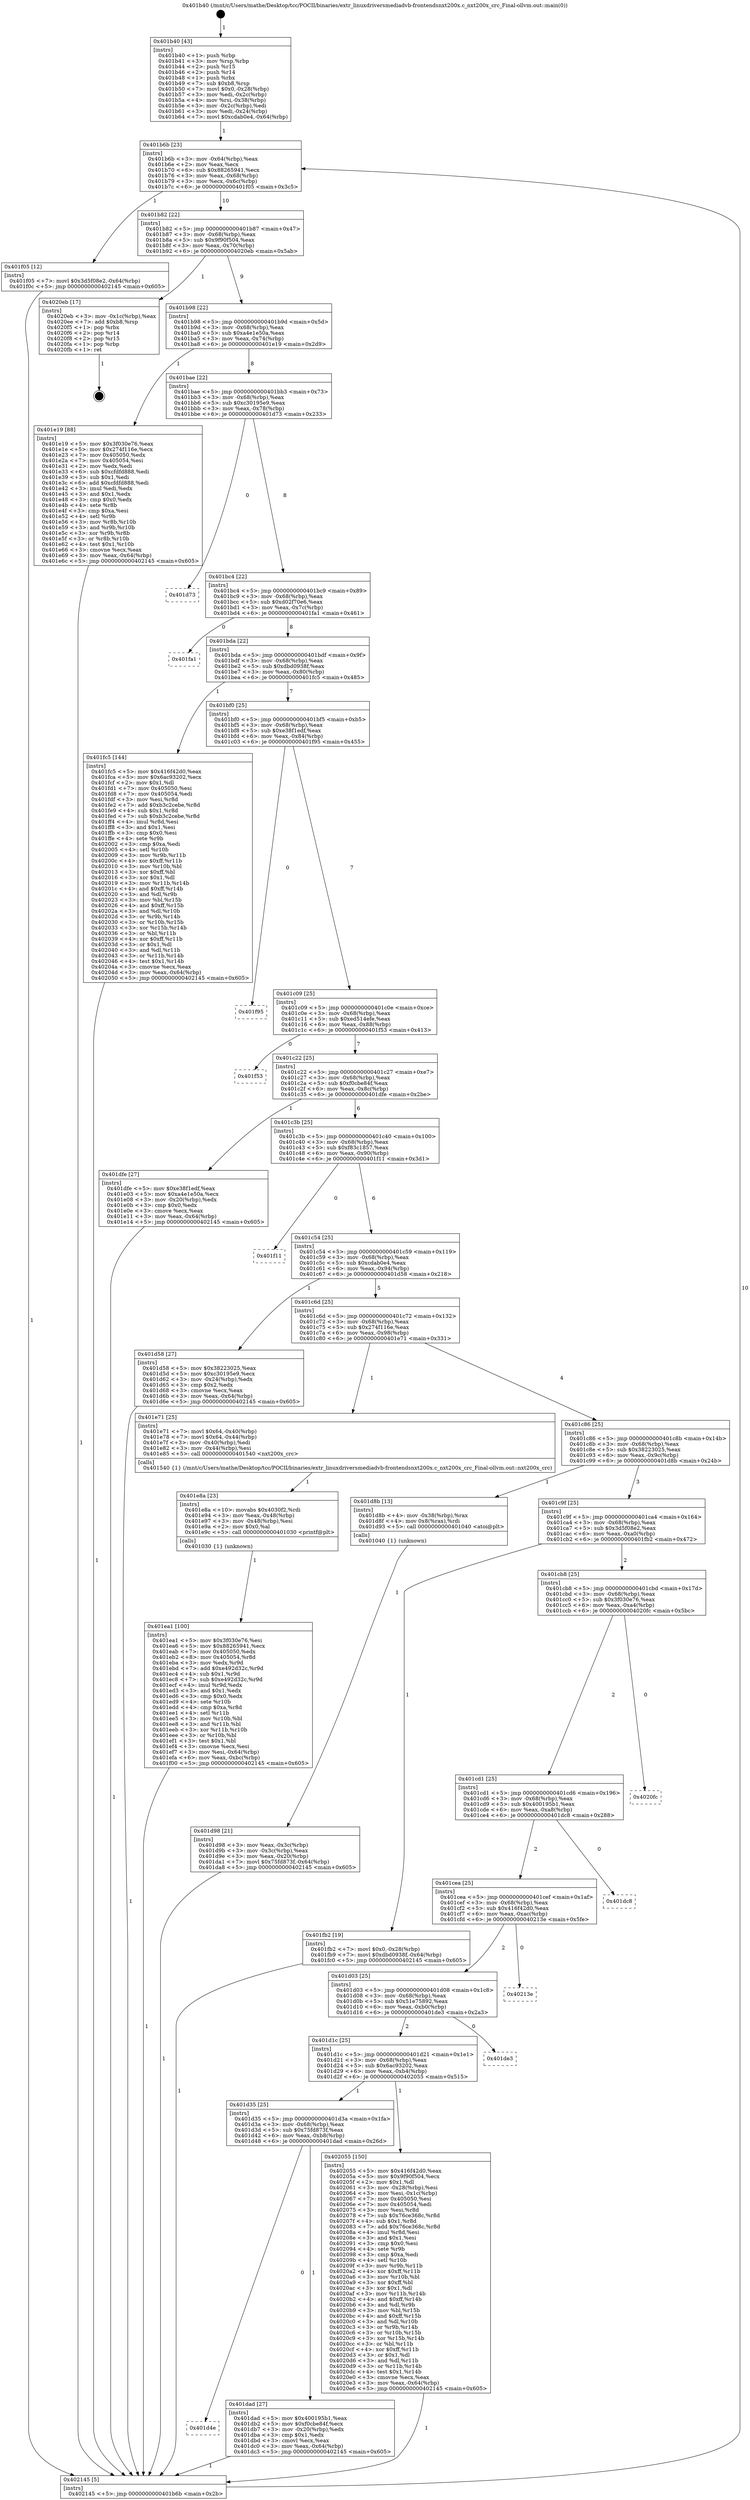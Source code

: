 digraph "0x401b40" {
  label = "0x401b40 (/mnt/c/Users/mathe/Desktop/tcc/POCII/binaries/extr_linuxdriversmediadvb-frontendsnxt200x.c_nxt200x_crc_Final-ollvm.out::main(0))"
  labelloc = "t"
  node[shape=record]

  Entry [label="",width=0.3,height=0.3,shape=circle,fillcolor=black,style=filled]
  "0x401b6b" [label="{
     0x401b6b [23]\l
     | [instrs]\l
     &nbsp;&nbsp;0x401b6b \<+3\>: mov -0x64(%rbp),%eax\l
     &nbsp;&nbsp;0x401b6e \<+2\>: mov %eax,%ecx\l
     &nbsp;&nbsp;0x401b70 \<+6\>: sub $0x88265941,%ecx\l
     &nbsp;&nbsp;0x401b76 \<+3\>: mov %eax,-0x68(%rbp)\l
     &nbsp;&nbsp;0x401b79 \<+3\>: mov %ecx,-0x6c(%rbp)\l
     &nbsp;&nbsp;0x401b7c \<+6\>: je 0000000000401f05 \<main+0x3c5\>\l
  }"]
  "0x401f05" [label="{
     0x401f05 [12]\l
     | [instrs]\l
     &nbsp;&nbsp;0x401f05 \<+7\>: movl $0x3d5f08e2,-0x64(%rbp)\l
     &nbsp;&nbsp;0x401f0c \<+5\>: jmp 0000000000402145 \<main+0x605\>\l
  }"]
  "0x401b82" [label="{
     0x401b82 [22]\l
     | [instrs]\l
     &nbsp;&nbsp;0x401b82 \<+5\>: jmp 0000000000401b87 \<main+0x47\>\l
     &nbsp;&nbsp;0x401b87 \<+3\>: mov -0x68(%rbp),%eax\l
     &nbsp;&nbsp;0x401b8a \<+5\>: sub $0x9f90f504,%eax\l
     &nbsp;&nbsp;0x401b8f \<+3\>: mov %eax,-0x70(%rbp)\l
     &nbsp;&nbsp;0x401b92 \<+6\>: je 00000000004020eb \<main+0x5ab\>\l
  }"]
  Exit [label="",width=0.3,height=0.3,shape=circle,fillcolor=black,style=filled,peripheries=2]
  "0x4020eb" [label="{
     0x4020eb [17]\l
     | [instrs]\l
     &nbsp;&nbsp;0x4020eb \<+3\>: mov -0x1c(%rbp),%eax\l
     &nbsp;&nbsp;0x4020ee \<+7\>: add $0xb8,%rsp\l
     &nbsp;&nbsp;0x4020f5 \<+1\>: pop %rbx\l
     &nbsp;&nbsp;0x4020f6 \<+2\>: pop %r14\l
     &nbsp;&nbsp;0x4020f8 \<+2\>: pop %r15\l
     &nbsp;&nbsp;0x4020fa \<+1\>: pop %rbp\l
     &nbsp;&nbsp;0x4020fb \<+1\>: ret\l
  }"]
  "0x401b98" [label="{
     0x401b98 [22]\l
     | [instrs]\l
     &nbsp;&nbsp;0x401b98 \<+5\>: jmp 0000000000401b9d \<main+0x5d\>\l
     &nbsp;&nbsp;0x401b9d \<+3\>: mov -0x68(%rbp),%eax\l
     &nbsp;&nbsp;0x401ba0 \<+5\>: sub $0xa4e1e50a,%eax\l
     &nbsp;&nbsp;0x401ba5 \<+3\>: mov %eax,-0x74(%rbp)\l
     &nbsp;&nbsp;0x401ba8 \<+6\>: je 0000000000401e19 \<main+0x2d9\>\l
  }"]
  "0x401ea1" [label="{
     0x401ea1 [100]\l
     | [instrs]\l
     &nbsp;&nbsp;0x401ea1 \<+5\>: mov $0x3f030e76,%esi\l
     &nbsp;&nbsp;0x401ea6 \<+5\>: mov $0x88265941,%ecx\l
     &nbsp;&nbsp;0x401eab \<+7\>: mov 0x405050,%edx\l
     &nbsp;&nbsp;0x401eb2 \<+8\>: mov 0x405054,%r8d\l
     &nbsp;&nbsp;0x401eba \<+3\>: mov %edx,%r9d\l
     &nbsp;&nbsp;0x401ebd \<+7\>: add $0xe492d32c,%r9d\l
     &nbsp;&nbsp;0x401ec4 \<+4\>: sub $0x1,%r9d\l
     &nbsp;&nbsp;0x401ec8 \<+7\>: sub $0xe492d32c,%r9d\l
     &nbsp;&nbsp;0x401ecf \<+4\>: imul %r9d,%edx\l
     &nbsp;&nbsp;0x401ed3 \<+3\>: and $0x1,%edx\l
     &nbsp;&nbsp;0x401ed6 \<+3\>: cmp $0x0,%edx\l
     &nbsp;&nbsp;0x401ed9 \<+4\>: sete %r10b\l
     &nbsp;&nbsp;0x401edd \<+4\>: cmp $0xa,%r8d\l
     &nbsp;&nbsp;0x401ee1 \<+4\>: setl %r11b\l
     &nbsp;&nbsp;0x401ee5 \<+3\>: mov %r10b,%bl\l
     &nbsp;&nbsp;0x401ee8 \<+3\>: and %r11b,%bl\l
     &nbsp;&nbsp;0x401eeb \<+3\>: xor %r11b,%r10b\l
     &nbsp;&nbsp;0x401eee \<+3\>: or %r10b,%bl\l
     &nbsp;&nbsp;0x401ef1 \<+3\>: test $0x1,%bl\l
     &nbsp;&nbsp;0x401ef4 \<+3\>: cmovne %ecx,%esi\l
     &nbsp;&nbsp;0x401ef7 \<+3\>: mov %esi,-0x64(%rbp)\l
     &nbsp;&nbsp;0x401efa \<+6\>: mov %eax,-0xbc(%rbp)\l
     &nbsp;&nbsp;0x401f00 \<+5\>: jmp 0000000000402145 \<main+0x605\>\l
  }"]
  "0x401e19" [label="{
     0x401e19 [88]\l
     | [instrs]\l
     &nbsp;&nbsp;0x401e19 \<+5\>: mov $0x3f030e76,%eax\l
     &nbsp;&nbsp;0x401e1e \<+5\>: mov $0x274f116e,%ecx\l
     &nbsp;&nbsp;0x401e23 \<+7\>: mov 0x405050,%edx\l
     &nbsp;&nbsp;0x401e2a \<+7\>: mov 0x405054,%esi\l
     &nbsp;&nbsp;0x401e31 \<+2\>: mov %edx,%edi\l
     &nbsp;&nbsp;0x401e33 \<+6\>: sub $0xcfdfd888,%edi\l
     &nbsp;&nbsp;0x401e39 \<+3\>: sub $0x1,%edi\l
     &nbsp;&nbsp;0x401e3c \<+6\>: add $0xcfdfd888,%edi\l
     &nbsp;&nbsp;0x401e42 \<+3\>: imul %edi,%edx\l
     &nbsp;&nbsp;0x401e45 \<+3\>: and $0x1,%edx\l
     &nbsp;&nbsp;0x401e48 \<+3\>: cmp $0x0,%edx\l
     &nbsp;&nbsp;0x401e4b \<+4\>: sete %r8b\l
     &nbsp;&nbsp;0x401e4f \<+3\>: cmp $0xa,%esi\l
     &nbsp;&nbsp;0x401e52 \<+4\>: setl %r9b\l
     &nbsp;&nbsp;0x401e56 \<+3\>: mov %r8b,%r10b\l
     &nbsp;&nbsp;0x401e59 \<+3\>: and %r9b,%r10b\l
     &nbsp;&nbsp;0x401e5c \<+3\>: xor %r9b,%r8b\l
     &nbsp;&nbsp;0x401e5f \<+3\>: or %r8b,%r10b\l
     &nbsp;&nbsp;0x401e62 \<+4\>: test $0x1,%r10b\l
     &nbsp;&nbsp;0x401e66 \<+3\>: cmovne %ecx,%eax\l
     &nbsp;&nbsp;0x401e69 \<+3\>: mov %eax,-0x64(%rbp)\l
     &nbsp;&nbsp;0x401e6c \<+5\>: jmp 0000000000402145 \<main+0x605\>\l
  }"]
  "0x401bae" [label="{
     0x401bae [22]\l
     | [instrs]\l
     &nbsp;&nbsp;0x401bae \<+5\>: jmp 0000000000401bb3 \<main+0x73\>\l
     &nbsp;&nbsp;0x401bb3 \<+3\>: mov -0x68(%rbp),%eax\l
     &nbsp;&nbsp;0x401bb6 \<+5\>: sub $0xc30195e9,%eax\l
     &nbsp;&nbsp;0x401bbb \<+3\>: mov %eax,-0x78(%rbp)\l
     &nbsp;&nbsp;0x401bbe \<+6\>: je 0000000000401d73 \<main+0x233\>\l
  }"]
  "0x401e8a" [label="{
     0x401e8a [23]\l
     | [instrs]\l
     &nbsp;&nbsp;0x401e8a \<+10\>: movabs $0x4030f2,%rdi\l
     &nbsp;&nbsp;0x401e94 \<+3\>: mov %eax,-0x48(%rbp)\l
     &nbsp;&nbsp;0x401e97 \<+3\>: mov -0x48(%rbp),%esi\l
     &nbsp;&nbsp;0x401e9a \<+2\>: mov $0x0,%al\l
     &nbsp;&nbsp;0x401e9c \<+5\>: call 0000000000401030 \<printf@plt\>\l
     | [calls]\l
     &nbsp;&nbsp;0x401030 \{1\} (unknown)\l
  }"]
  "0x401d73" [label="{
     0x401d73\l
  }", style=dashed]
  "0x401bc4" [label="{
     0x401bc4 [22]\l
     | [instrs]\l
     &nbsp;&nbsp;0x401bc4 \<+5\>: jmp 0000000000401bc9 \<main+0x89\>\l
     &nbsp;&nbsp;0x401bc9 \<+3\>: mov -0x68(%rbp),%eax\l
     &nbsp;&nbsp;0x401bcc \<+5\>: sub $0xd02f70e6,%eax\l
     &nbsp;&nbsp;0x401bd1 \<+3\>: mov %eax,-0x7c(%rbp)\l
     &nbsp;&nbsp;0x401bd4 \<+6\>: je 0000000000401fa1 \<main+0x461\>\l
  }"]
  "0x401d4e" [label="{
     0x401d4e\l
  }", style=dashed]
  "0x401fa1" [label="{
     0x401fa1\l
  }", style=dashed]
  "0x401bda" [label="{
     0x401bda [22]\l
     | [instrs]\l
     &nbsp;&nbsp;0x401bda \<+5\>: jmp 0000000000401bdf \<main+0x9f\>\l
     &nbsp;&nbsp;0x401bdf \<+3\>: mov -0x68(%rbp),%eax\l
     &nbsp;&nbsp;0x401be2 \<+5\>: sub $0xdbd0938f,%eax\l
     &nbsp;&nbsp;0x401be7 \<+3\>: mov %eax,-0x80(%rbp)\l
     &nbsp;&nbsp;0x401bea \<+6\>: je 0000000000401fc5 \<main+0x485\>\l
  }"]
  "0x401dad" [label="{
     0x401dad [27]\l
     | [instrs]\l
     &nbsp;&nbsp;0x401dad \<+5\>: mov $0x400195b1,%eax\l
     &nbsp;&nbsp;0x401db2 \<+5\>: mov $0xf0cbe84f,%ecx\l
     &nbsp;&nbsp;0x401db7 \<+3\>: mov -0x20(%rbp),%edx\l
     &nbsp;&nbsp;0x401dba \<+3\>: cmp $0x1,%edx\l
     &nbsp;&nbsp;0x401dbd \<+3\>: cmovl %ecx,%eax\l
     &nbsp;&nbsp;0x401dc0 \<+3\>: mov %eax,-0x64(%rbp)\l
     &nbsp;&nbsp;0x401dc3 \<+5\>: jmp 0000000000402145 \<main+0x605\>\l
  }"]
  "0x401fc5" [label="{
     0x401fc5 [144]\l
     | [instrs]\l
     &nbsp;&nbsp;0x401fc5 \<+5\>: mov $0x416f42d0,%eax\l
     &nbsp;&nbsp;0x401fca \<+5\>: mov $0x6ac93202,%ecx\l
     &nbsp;&nbsp;0x401fcf \<+2\>: mov $0x1,%dl\l
     &nbsp;&nbsp;0x401fd1 \<+7\>: mov 0x405050,%esi\l
     &nbsp;&nbsp;0x401fd8 \<+7\>: mov 0x405054,%edi\l
     &nbsp;&nbsp;0x401fdf \<+3\>: mov %esi,%r8d\l
     &nbsp;&nbsp;0x401fe2 \<+7\>: add $0xb3c2cebe,%r8d\l
     &nbsp;&nbsp;0x401fe9 \<+4\>: sub $0x1,%r8d\l
     &nbsp;&nbsp;0x401fed \<+7\>: sub $0xb3c2cebe,%r8d\l
     &nbsp;&nbsp;0x401ff4 \<+4\>: imul %r8d,%esi\l
     &nbsp;&nbsp;0x401ff8 \<+3\>: and $0x1,%esi\l
     &nbsp;&nbsp;0x401ffb \<+3\>: cmp $0x0,%esi\l
     &nbsp;&nbsp;0x401ffe \<+4\>: sete %r9b\l
     &nbsp;&nbsp;0x402002 \<+3\>: cmp $0xa,%edi\l
     &nbsp;&nbsp;0x402005 \<+4\>: setl %r10b\l
     &nbsp;&nbsp;0x402009 \<+3\>: mov %r9b,%r11b\l
     &nbsp;&nbsp;0x40200c \<+4\>: xor $0xff,%r11b\l
     &nbsp;&nbsp;0x402010 \<+3\>: mov %r10b,%bl\l
     &nbsp;&nbsp;0x402013 \<+3\>: xor $0xff,%bl\l
     &nbsp;&nbsp;0x402016 \<+3\>: xor $0x1,%dl\l
     &nbsp;&nbsp;0x402019 \<+3\>: mov %r11b,%r14b\l
     &nbsp;&nbsp;0x40201c \<+4\>: and $0xff,%r14b\l
     &nbsp;&nbsp;0x402020 \<+3\>: and %dl,%r9b\l
     &nbsp;&nbsp;0x402023 \<+3\>: mov %bl,%r15b\l
     &nbsp;&nbsp;0x402026 \<+4\>: and $0xff,%r15b\l
     &nbsp;&nbsp;0x40202a \<+3\>: and %dl,%r10b\l
     &nbsp;&nbsp;0x40202d \<+3\>: or %r9b,%r14b\l
     &nbsp;&nbsp;0x402030 \<+3\>: or %r10b,%r15b\l
     &nbsp;&nbsp;0x402033 \<+3\>: xor %r15b,%r14b\l
     &nbsp;&nbsp;0x402036 \<+3\>: or %bl,%r11b\l
     &nbsp;&nbsp;0x402039 \<+4\>: xor $0xff,%r11b\l
     &nbsp;&nbsp;0x40203d \<+3\>: or $0x1,%dl\l
     &nbsp;&nbsp;0x402040 \<+3\>: and %dl,%r11b\l
     &nbsp;&nbsp;0x402043 \<+3\>: or %r11b,%r14b\l
     &nbsp;&nbsp;0x402046 \<+4\>: test $0x1,%r14b\l
     &nbsp;&nbsp;0x40204a \<+3\>: cmovne %ecx,%eax\l
     &nbsp;&nbsp;0x40204d \<+3\>: mov %eax,-0x64(%rbp)\l
     &nbsp;&nbsp;0x402050 \<+5\>: jmp 0000000000402145 \<main+0x605\>\l
  }"]
  "0x401bf0" [label="{
     0x401bf0 [25]\l
     | [instrs]\l
     &nbsp;&nbsp;0x401bf0 \<+5\>: jmp 0000000000401bf5 \<main+0xb5\>\l
     &nbsp;&nbsp;0x401bf5 \<+3\>: mov -0x68(%rbp),%eax\l
     &nbsp;&nbsp;0x401bf8 \<+5\>: sub $0xe38f1edf,%eax\l
     &nbsp;&nbsp;0x401bfd \<+6\>: mov %eax,-0x84(%rbp)\l
     &nbsp;&nbsp;0x401c03 \<+6\>: je 0000000000401f95 \<main+0x455\>\l
  }"]
  "0x401d35" [label="{
     0x401d35 [25]\l
     | [instrs]\l
     &nbsp;&nbsp;0x401d35 \<+5\>: jmp 0000000000401d3a \<main+0x1fa\>\l
     &nbsp;&nbsp;0x401d3a \<+3\>: mov -0x68(%rbp),%eax\l
     &nbsp;&nbsp;0x401d3d \<+5\>: sub $0x75fd873f,%eax\l
     &nbsp;&nbsp;0x401d42 \<+6\>: mov %eax,-0xb8(%rbp)\l
     &nbsp;&nbsp;0x401d48 \<+6\>: je 0000000000401dad \<main+0x26d\>\l
  }"]
  "0x401f95" [label="{
     0x401f95\l
  }", style=dashed]
  "0x401c09" [label="{
     0x401c09 [25]\l
     | [instrs]\l
     &nbsp;&nbsp;0x401c09 \<+5\>: jmp 0000000000401c0e \<main+0xce\>\l
     &nbsp;&nbsp;0x401c0e \<+3\>: mov -0x68(%rbp),%eax\l
     &nbsp;&nbsp;0x401c11 \<+5\>: sub $0xed514efe,%eax\l
     &nbsp;&nbsp;0x401c16 \<+6\>: mov %eax,-0x88(%rbp)\l
     &nbsp;&nbsp;0x401c1c \<+6\>: je 0000000000401f53 \<main+0x413\>\l
  }"]
  "0x402055" [label="{
     0x402055 [150]\l
     | [instrs]\l
     &nbsp;&nbsp;0x402055 \<+5\>: mov $0x416f42d0,%eax\l
     &nbsp;&nbsp;0x40205a \<+5\>: mov $0x9f90f504,%ecx\l
     &nbsp;&nbsp;0x40205f \<+2\>: mov $0x1,%dl\l
     &nbsp;&nbsp;0x402061 \<+3\>: mov -0x28(%rbp),%esi\l
     &nbsp;&nbsp;0x402064 \<+3\>: mov %esi,-0x1c(%rbp)\l
     &nbsp;&nbsp;0x402067 \<+7\>: mov 0x405050,%esi\l
     &nbsp;&nbsp;0x40206e \<+7\>: mov 0x405054,%edi\l
     &nbsp;&nbsp;0x402075 \<+3\>: mov %esi,%r8d\l
     &nbsp;&nbsp;0x402078 \<+7\>: sub $0x76ce368c,%r8d\l
     &nbsp;&nbsp;0x40207f \<+4\>: sub $0x1,%r8d\l
     &nbsp;&nbsp;0x402083 \<+7\>: add $0x76ce368c,%r8d\l
     &nbsp;&nbsp;0x40208a \<+4\>: imul %r8d,%esi\l
     &nbsp;&nbsp;0x40208e \<+3\>: and $0x1,%esi\l
     &nbsp;&nbsp;0x402091 \<+3\>: cmp $0x0,%esi\l
     &nbsp;&nbsp;0x402094 \<+4\>: sete %r9b\l
     &nbsp;&nbsp;0x402098 \<+3\>: cmp $0xa,%edi\l
     &nbsp;&nbsp;0x40209b \<+4\>: setl %r10b\l
     &nbsp;&nbsp;0x40209f \<+3\>: mov %r9b,%r11b\l
     &nbsp;&nbsp;0x4020a2 \<+4\>: xor $0xff,%r11b\l
     &nbsp;&nbsp;0x4020a6 \<+3\>: mov %r10b,%bl\l
     &nbsp;&nbsp;0x4020a9 \<+3\>: xor $0xff,%bl\l
     &nbsp;&nbsp;0x4020ac \<+3\>: xor $0x1,%dl\l
     &nbsp;&nbsp;0x4020af \<+3\>: mov %r11b,%r14b\l
     &nbsp;&nbsp;0x4020b2 \<+4\>: and $0xff,%r14b\l
     &nbsp;&nbsp;0x4020b6 \<+3\>: and %dl,%r9b\l
     &nbsp;&nbsp;0x4020b9 \<+3\>: mov %bl,%r15b\l
     &nbsp;&nbsp;0x4020bc \<+4\>: and $0xff,%r15b\l
     &nbsp;&nbsp;0x4020c0 \<+3\>: and %dl,%r10b\l
     &nbsp;&nbsp;0x4020c3 \<+3\>: or %r9b,%r14b\l
     &nbsp;&nbsp;0x4020c6 \<+3\>: or %r10b,%r15b\l
     &nbsp;&nbsp;0x4020c9 \<+3\>: xor %r15b,%r14b\l
     &nbsp;&nbsp;0x4020cc \<+3\>: or %bl,%r11b\l
     &nbsp;&nbsp;0x4020cf \<+4\>: xor $0xff,%r11b\l
     &nbsp;&nbsp;0x4020d3 \<+3\>: or $0x1,%dl\l
     &nbsp;&nbsp;0x4020d6 \<+3\>: and %dl,%r11b\l
     &nbsp;&nbsp;0x4020d9 \<+3\>: or %r11b,%r14b\l
     &nbsp;&nbsp;0x4020dc \<+4\>: test $0x1,%r14b\l
     &nbsp;&nbsp;0x4020e0 \<+3\>: cmovne %ecx,%eax\l
     &nbsp;&nbsp;0x4020e3 \<+3\>: mov %eax,-0x64(%rbp)\l
     &nbsp;&nbsp;0x4020e6 \<+5\>: jmp 0000000000402145 \<main+0x605\>\l
  }"]
  "0x401f53" [label="{
     0x401f53\l
  }", style=dashed]
  "0x401c22" [label="{
     0x401c22 [25]\l
     | [instrs]\l
     &nbsp;&nbsp;0x401c22 \<+5\>: jmp 0000000000401c27 \<main+0xe7\>\l
     &nbsp;&nbsp;0x401c27 \<+3\>: mov -0x68(%rbp),%eax\l
     &nbsp;&nbsp;0x401c2a \<+5\>: sub $0xf0cbe84f,%eax\l
     &nbsp;&nbsp;0x401c2f \<+6\>: mov %eax,-0x8c(%rbp)\l
     &nbsp;&nbsp;0x401c35 \<+6\>: je 0000000000401dfe \<main+0x2be\>\l
  }"]
  "0x401d1c" [label="{
     0x401d1c [25]\l
     | [instrs]\l
     &nbsp;&nbsp;0x401d1c \<+5\>: jmp 0000000000401d21 \<main+0x1e1\>\l
     &nbsp;&nbsp;0x401d21 \<+3\>: mov -0x68(%rbp),%eax\l
     &nbsp;&nbsp;0x401d24 \<+5\>: sub $0x6ac93202,%eax\l
     &nbsp;&nbsp;0x401d29 \<+6\>: mov %eax,-0xb4(%rbp)\l
     &nbsp;&nbsp;0x401d2f \<+6\>: je 0000000000402055 \<main+0x515\>\l
  }"]
  "0x401dfe" [label="{
     0x401dfe [27]\l
     | [instrs]\l
     &nbsp;&nbsp;0x401dfe \<+5\>: mov $0xe38f1edf,%eax\l
     &nbsp;&nbsp;0x401e03 \<+5\>: mov $0xa4e1e50a,%ecx\l
     &nbsp;&nbsp;0x401e08 \<+3\>: mov -0x20(%rbp),%edx\l
     &nbsp;&nbsp;0x401e0b \<+3\>: cmp $0x0,%edx\l
     &nbsp;&nbsp;0x401e0e \<+3\>: cmove %ecx,%eax\l
     &nbsp;&nbsp;0x401e11 \<+3\>: mov %eax,-0x64(%rbp)\l
     &nbsp;&nbsp;0x401e14 \<+5\>: jmp 0000000000402145 \<main+0x605\>\l
  }"]
  "0x401c3b" [label="{
     0x401c3b [25]\l
     | [instrs]\l
     &nbsp;&nbsp;0x401c3b \<+5\>: jmp 0000000000401c40 \<main+0x100\>\l
     &nbsp;&nbsp;0x401c40 \<+3\>: mov -0x68(%rbp),%eax\l
     &nbsp;&nbsp;0x401c43 \<+5\>: sub $0xf83c1857,%eax\l
     &nbsp;&nbsp;0x401c48 \<+6\>: mov %eax,-0x90(%rbp)\l
     &nbsp;&nbsp;0x401c4e \<+6\>: je 0000000000401f11 \<main+0x3d1\>\l
  }"]
  "0x401de3" [label="{
     0x401de3\l
  }", style=dashed]
  "0x401f11" [label="{
     0x401f11\l
  }", style=dashed]
  "0x401c54" [label="{
     0x401c54 [25]\l
     | [instrs]\l
     &nbsp;&nbsp;0x401c54 \<+5\>: jmp 0000000000401c59 \<main+0x119\>\l
     &nbsp;&nbsp;0x401c59 \<+3\>: mov -0x68(%rbp),%eax\l
     &nbsp;&nbsp;0x401c5c \<+5\>: sub $0xcdab0e4,%eax\l
     &nbsp;&nbsp;0x401c61 \<+6\>: mov %eax,-0x94(%rbp)\l
     &nbsp;&nbsp;0x401c67 \<+6\>: je 0000000000401d58 \<main+0x218\>\l
  }"]
  "0x401d03" [label="{
     0x401d03 [25]\l
     | [instrs]\l
     &nbsp;&nbsp;0x401d03 \<+5\>: jmp 0000000000401d08 \<main+0x1c8\>\l
     &nbsp;&nbsp;0x401d08 \<+3\>: mov -0x68(%rbp),%eax\l
     &nbsp;&nbsp;0x401d0b \<+5\>: sub $0x51e75892,%eax\l
     &nbsp;&nbsp;0x401d10 \<+6\>: mov %eax,-0xb0(%rbp)\l
     &nbsp;&nbsp;0x401d16 \<+6\>: je 0000000000401de3 \<main+0x2a3\>\l
  }"]
  "0x401d58" [label="{
     0x401d58 [27]\l
     | [instrs]\l
     &nbsp;&nbsp;0x401d58 \<+5\>: mov $0x38223025,%eax\l
     &nbsp;&nbsp;0x401d5d \<+5\>: mov $0xc30195e9,%ecx\l
     &nbsp;&nbsp;0x401d62 \<+3\>: mov -0x24(%rbp),%edx\l
     &nbsp;&nbsp;0x401d65 \<+3\>: cmp $0x2,%edx\l
     &nbsp;&nbsp;0x401d68 \<+3\>: cmovne %ecx,%eax\l
     &nbsp;&nbsp;0x401d6b \<+3\>: mov %eax,-0x64(%rbp)\l
     &nbsp;&nbsp;0x401d6e \<+5\>: jmp 0000000000402145 \<main+0x605\>\l
  }"]
  "0x401c6d" [label="{
     0x401c6d [25]\l
     | [instrs]\l
     &nbsp;&nbsp;0x401c6d \<+5\>: jmp 0000000000401c72 \<main+0x132\>\l
     &nbsp;&nbsp;0x401c72 \<+3\>: mov -0x68(%rbp),%eax\l
     &nbsp;&nbsp;0x401c75 \<+5\>: sub $0x274f116e,%eax\l
     &nbsp;&nbsp;0x401c7a \<+6\>: mov %eax,-0x98(%rbp)\l
     &nbsp;&nbsp;0x401c80 \<+6\>: je 0000000000401e71 \<main+0x331\>\l
  }"]
  "0x402145" [label="{
     0x402145 [5]\l
     | [instrs]\l
     &nbsp;&nbsp;0x402145 \<+5\>: jmp 0000000000401b6b \<main+0x2b\>\l
  }"]
  "0x401b40" [label="{
     0x401b40 [43]\l
     | [instrs]\l
     &nbsp;&nbsp;0x401b40 \<+1\>: push %rbp\l
     &nbsp;&nbsp;0x401b41 \<+3\>: mov %rsp,%rbp\l
     &nbsp;&nbsp;0x401b44 \<+2\>: push %r15\l
     &nbsp;&nbsp;0x401b46 \<+2\>: push %r14\l
     &nbsp;&nbsp;0x401b48 \<+1\>: push %rbx\l
     &nbsp;&nbsp;0x401b49 \<+7\>: sub $0xb8,%rsp\l
     &nbsp;&nbsp;0x401b50 \<+7\>: movl $0x0,-0x28(%rbp)\l
     &nbsp;&nbsp;0x401b57 \<+3\>: mov %edi,-0x2c(%rbp)\l
     &nbsp;&nbsp;0x401b5a \<+4\>: mov %rsi,-0x38(%rbp)\l
     &nbsp;&nbsp;0x401b5e \<+3\>: mov -0x2c(%rbp),%edi\l
     &nbsp;&nbsp;0x401b61 \<+3\>: mov %edi,-0x24(%rbp)\l
     &nbsp;&nbsp;0x401b64 \<+7\>: movl $0xcdab0e4,-0x64(%rbp)\l
  }"]
  "0x40213e" [label="{
     0x40213e\l
  }", style=dashed]
  "0x401e71" [label="{
     0x401e71 [25]\l
     | [instrs]\l
     &nbsp;&nbsp;0x401e71 \<+7\>: movl $0x64,-0x40(%rbp)\l
     &nbsp;&nbsp;0x401e78 \<+7\>: movl $0x64,-0x44(%rbp)\l
     &nbsp;&nbsp;0x401e7f \<+3\>: mov -0x40(%rbp),%edi\l
     &nbsp;&nbsp;0x401e82 \<+3\>: mov -0x44(%rbp),%esi\l
     &nbsp;&nbsp;0x401e85 \<+5\>: call 0000000000401540 \<nxt200x_crc\>\l
     | [calls]\l
     &nbsp;&nbsp;0x401540 \{1\} (/mnt/c/Users/mathe/Desktop/tcc/POCII/binaries/extr_linuxdriversmediadvb-frontendsnxt200x.c_nxt200x_crc_Final-ollvm.out::nxt200x_crc)\l
  }"]
  "0x401c86" [label="{
     0x401c86 [25]\l
     | [instrs]\l
     &nbsp;&nbsp;0x401c86 \<+5\>: jmp 0000000000401c8b \<main+0x14b\>\l
     &nbsp;&nbsp;0x401c8b \<+3\>: mov -0x68(%rbp),%eax\l
     &nbsp;&nbsp;0x401c8e \<+5\>: sub $0x38223025,%eax\l
     &nbsp;&nbsp;0x401c93 \<+6\>: mov %eax,-0x9c(%rbp)\l
     &nbsp;&nbsp;0x401c99 \<+6\>: je 0000000000401d8b \<main+0x24b\>\l
  }"]
  "0x401cea" [label="{
     0x401cea [25]\l
     | [instrs]\l
     &nbsp;&nbsp;0x401cea \<+5\>: jmp 0000000000401cef \<main+0x1af\>\l
     &nbsp;&nbsp;0x401cef \<+3\>: mov -0x68(%rbp),%eax\l
     &nbsp;&nbsp;0x401cf2 \<+5\>: sub $0x416f42d0,%eax\l
     &nbsp;&nbsp;0x401cf7 \<+6\>: mov %eax,-0xac(%rbp)\l
     &nbsp;&nbsp;0x401cfd \<+6\>: je 000000000040213e \<main+0x5fe\>\l
  }"]
  "0x401d8b" [label="{
     0x401d8b [13]\l
     | [instrs]\l
     &nbsp;&nbsp;0x401d8b \<+4\>: mov -0x38(%rbp),%rax\l
     &nbsp;&nbsp;0x401d8f \<+4\>: mov 0x8(%rax),%rdi\l
     &nbsp;&nbsp;0x401d93 \<+5\>: call 0000000000401040 \<atoi@plt\>\l
     | [calls]\l
     &nbsp;&nbsp;0x401040 \{1\} (unknown)\l
  }"]
  "0x401c9f" [label="{
     0x401c9f [25]\l
     | [instrs]\l
     &nbsp;&nbsp;0x401c9f \<+5\>: jmp 0000000000401ca4 \<main+0x164\>\l
     &nbsp;&nbsp;0x401ca4 \<+3\>: mov -0x68(%rbp),%eax\l
     &nbsp;&nbsp;0x401ca7 \<+5\>: sub $0x3d5f08e2,%eax\l
     &nbsp;&nbsp;0x401cac \<+6\>: mov %eax,-0xa0(%rbp)\l
     &nbsp;&nbsp;0x401cb2 \<+6\>: je 0000000000401fb2 \<main+0x472\>\l
  }"]
  "0x401d98" [label="{
     0x401d98 [21]\l
     | [instrs]\l
     &nbsp;&nbsp;0x401d98 \<+3\>: mov %eax,-0x3c(%rbp)\l
     &nbsp;&nbsp;0x401d9b \<+3\>: mov -0x3c(%rbp),%eax\l
     &nbsp;&nbsp;0x401d9e \<+3\>: mov %eax,-0x20(%rbp)\l
     &nbsp;&nbsp;0x401da1 \<+7\>: movl $0x75fd873f,-0x64(%rbp)\l
     &nbsp;&nbsp;0x401da8 \<+5\>: jmp 0000000000402145 \<main+0x605\>\l
  }"]
  "0x401dc8" [label="{
     0x401dc8\l
  }", style=dashed]
  "0x401fb2" [label="{
     0x401fb2 [19]\l
     | [instrs]\l
     &nbsp;&nbsp;0x401fb2 \<+7\>: movl $0x0,-0x28(%rbp)\l
     &nbsp;&nbsp;0x401fb9 \<+7\>: movl $0xdbd0938f,-0x64(%rbp)\l
     &nbsp;&nbsp;0x401fc0 \<+5\>: jmp 0000000000402145 \<main+0x605\>\l
  }"]
  "0x401cb8" [label="{
     0x401cb8 [25]\l
     | [instrs]\l
     &nbsp;&nbsp;0x401cb8 \<+5\>: jmp 0000000000401cbd \<main+0x17d\>\l
     &nbsp;&nbsp;0x401cbd \<+3\>: mov -0x68(%rbp),%eax\l
     &nbsp;&nbsp;0x401cc0 \<+5\>: sub $0x3f030e76,%eax\l
     &nbsp;&nbsp;0x401cc5 \<+6\>: mov %eax,-0xa4(%rbp)\l
     &nbsp;&nbsp;0x401ccb \<+6\>: je 00000000004020fc \<main+0x5bc\>\l
  }"]
  "0x401cd1" [label="{
     0x401cd1 [25]\l
     | [instrs]\l
     &nbsp;&nbsp;0x401cd1 \<+5\>: jmp 0000000000401cd6 \<main+0x196\>\l
     &nbsp;&nbsp;0x401cd6 \<+3\>: mov -0x68(%rbp),%eax\l
     &nbsp;&nbsp;0x401cd9 \<+5\>: sub $0x400195b1,%eax\l
     &nbsp;&nbsp;0x401cde \<+6\>: mov %eax,-0xa8(%rbp)\l
     &nbsp;&nbsp;0x401ce4 \<+6\>: je 0000000000401dc8 \<main+0x288\>\l
  }"]
  "0x4020fc" [label="{
     0x4020fc\l
  }", style=dashed]
  Entry -> "0x401b40" [label=" 1"]
  "0x401b6b" -> "0x401f05" [label=" 1"]
  "0x401b6b" -> "0x401b82" [label=" 10"]
  "0x4020eb" -> Exit [label=" 1"]
  "0x401b82" -> "0x4020eb" [label=" 1"]
  "0x401b82" -> "0x401b98" [label=" 9"]
  "0x402055" -> "0x402145" [label=" 1"]
  "0x401b98" -> "0x401e19" [label=" 1"]
  "0x401b98" -> "0x401bae" [label=" 8"]
  "0x401fc5" -> "0x402145" [label=" 1"]
  "0x401bae" -> "0x401d73" [label=" 0"]
  "0x401bae" -> "0x401bc4" [label=" 8"]
  "0x401fb2" -> "0x402145" [label=" 1"]
  "0x401bc4" -> "0x401fa1" [label=" 0"]
  "0x401bc4" -> "0x401bda" [label=" 8"]
  "0x401f05" -> "0x402145" [label=" 1"]
  "0x401bda" -> "0x401fc5" [label=" 1"]
  "0x401bda" -> "0x401bf0" [label=" 7"]
  "0x401ea1" -> "0x402145" [label=" 1"]
  "0x401bf0" -> "0x401f95" [label=" 0"]
  "0x401bf0" -> "0x401c09" [label=" 7"]
  "0x401e71" -> "0x401e8a" [label=" 1"]
  "0x401c09" -> "0x401f53" [label=" 0"]
  "0x401c09" -> "0x401c22" [label=" 7"]
  "0x401e19" -> "0x402145" [label=" 1"]
  "0x401c22" -> "0x401dfe" [label=" 1"]
  "0x401c22" -> "0x401c3b" [label=" 6"]
  "0x401dad" -> "0x402145" [label=" 1"]
  "0x401c3b" -> "0x401f11" [label=" 0"]
  "0x401c3b" -> "0x401c54" [label=" 6"]
  "0x401d35" -> "0x401d4e" [label=" 0"]
  "0x401c54" -> "0x401d58" [label=" 1"]
  "0x401c54" -> "0x401c6d" [label=" 5"]
  "0x401d58" -> "0x402145" [label=" 1"]
  "0x401b40" -> "0x401b6b" [label=" 1"]
  "0x402145" -> "0x401b6b" [label=" 10"]
  "0x401e8a" -> "0x401ea1" [label=" 1"]
  "0x401c6d" -> "0x401e71" [label=" 1"]
  "0x401c6d" -> "0x401c86" [label=" 4"]
  "0x401d1c" -> "0x401d35" [label=" 1"]
  "0x401c86" -> "0x401d8b" [label=" 1"]
  "0x401c86" -> "0x401c9f" [label=" 3"]
  "0x401d8b" -> "0x401d98" [label=" 1"]
  "0x401d98" -> "0x402145" [label=" 1"]
  "0x401dfe" -> "0x402145" [label=" 1"]
  "0x401c9f" -> "0x401fb2" [label=" 1"]
  "0x401c9f" -> "0x401cb8" [label=" 2"]
  "0x401d03" -> "0x401d1c" [label=" 2"]
  "0x401cb8" -> "0x4020fc" [label=" 0"]
  "0x401cb8" -> "0x401cd1" [label=" 2"]
  "0x401d03" -> "0x401de3" [label=" 0"]
  "0x401cd1" -> "0x401dc8" [label=" 0"]
  "0x401cd1" -> "0x401cea" [label=" 2"]
  "0x401d1c" -> "0x402055" [label=" 1"]
  "0x401cea" -> "0x40213e" [label=" 0"]
  "0x401cea" -> "0x401d03" [label=" 2"]
  "0x401d35" -> "0x401dad" [label=" 1"]
}
